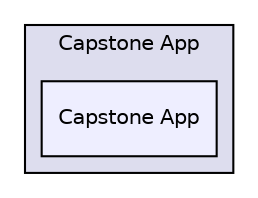 digraph "iPhone/Capstone App/Capstone App" {
  compound=true
  node [ fontsize="10", fontname="Helvetica"];
  edge [ labelfontsize="10", labelfontname="Helvetica"];
  subgraph clusterdir_3729d335ef5fdcecce10d0a1c509a407 {
    graph [ bgcolor="#ddddee", pencolor="black", label="Capstone App" fontname="Helvetica", fontsize="10", URL="dir_3729d335ef5fdcecce10d0a1c509a407.html"]
  dir_b1280071e9958c5a122fd939bb3a765f [shape=box, label="Capstone App", style="filled", fillcolor="#eeeeff", pencolor="black", URL="dir_b1280071e9958c5a122fd939bb3a765f.html"];
  }
}
